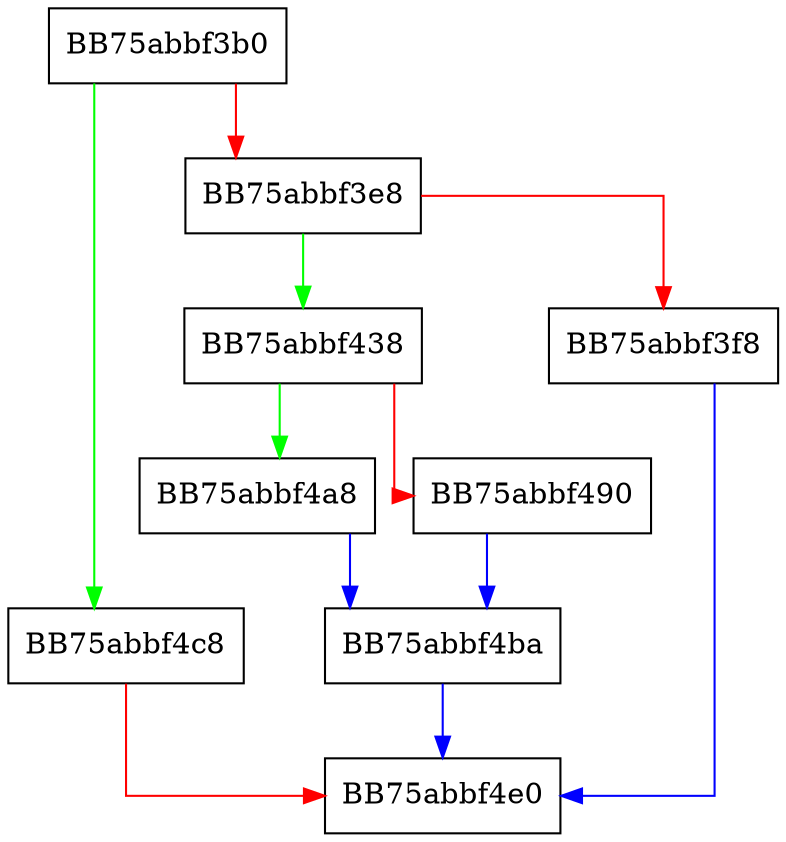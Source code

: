 digraph SSE_psadbw {
  node [shape="box"];
  graph [splines=ortho];
  BB75abbf3b0 -> BB75abbf4c8 [color="green"];
  BB75abbf3b0 -> BB75abbf3e8 [color="red"];
  BB75abbf3e8 -> BB75abbf438 [color="green"];
  BB75abbf3e8 -> BB75abbf3f8 [color="red"];
  BB75abbf3f8 -> BB75abbf4e0 [color="blue"];
  BB75abbf438 -> BB75abbf4a8 [color="green"];
  BB75abbf438 -> BB75abbf490 [color="red"];
  BB75abbf490 -> BB75abbf4ba [color="blue"];
  BB75abbf4a8 -> BB75abbf4ba [color="blue"];
  BB75abbf4ba -> BB75abbf4e0 [color="blue"];
  BB75abbf4c8 -> BB75abbf4e0 [color="red"];
}